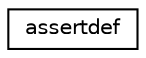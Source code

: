 digraph "Graphical Class Hierarchy"
{
  edge [fontname="Helvetica",fontsize="10",labelfontname="Helvetica",labelfontsize="10"];
  node [fontname="Helvetica",fontsize="10",shape=record];
  rankdir="LR";
  Node0 [label="assertdef",height=0.2,width=0.4,color="black", fillcolor="white", style="filled",URL="$structassertdef.html"];
}

